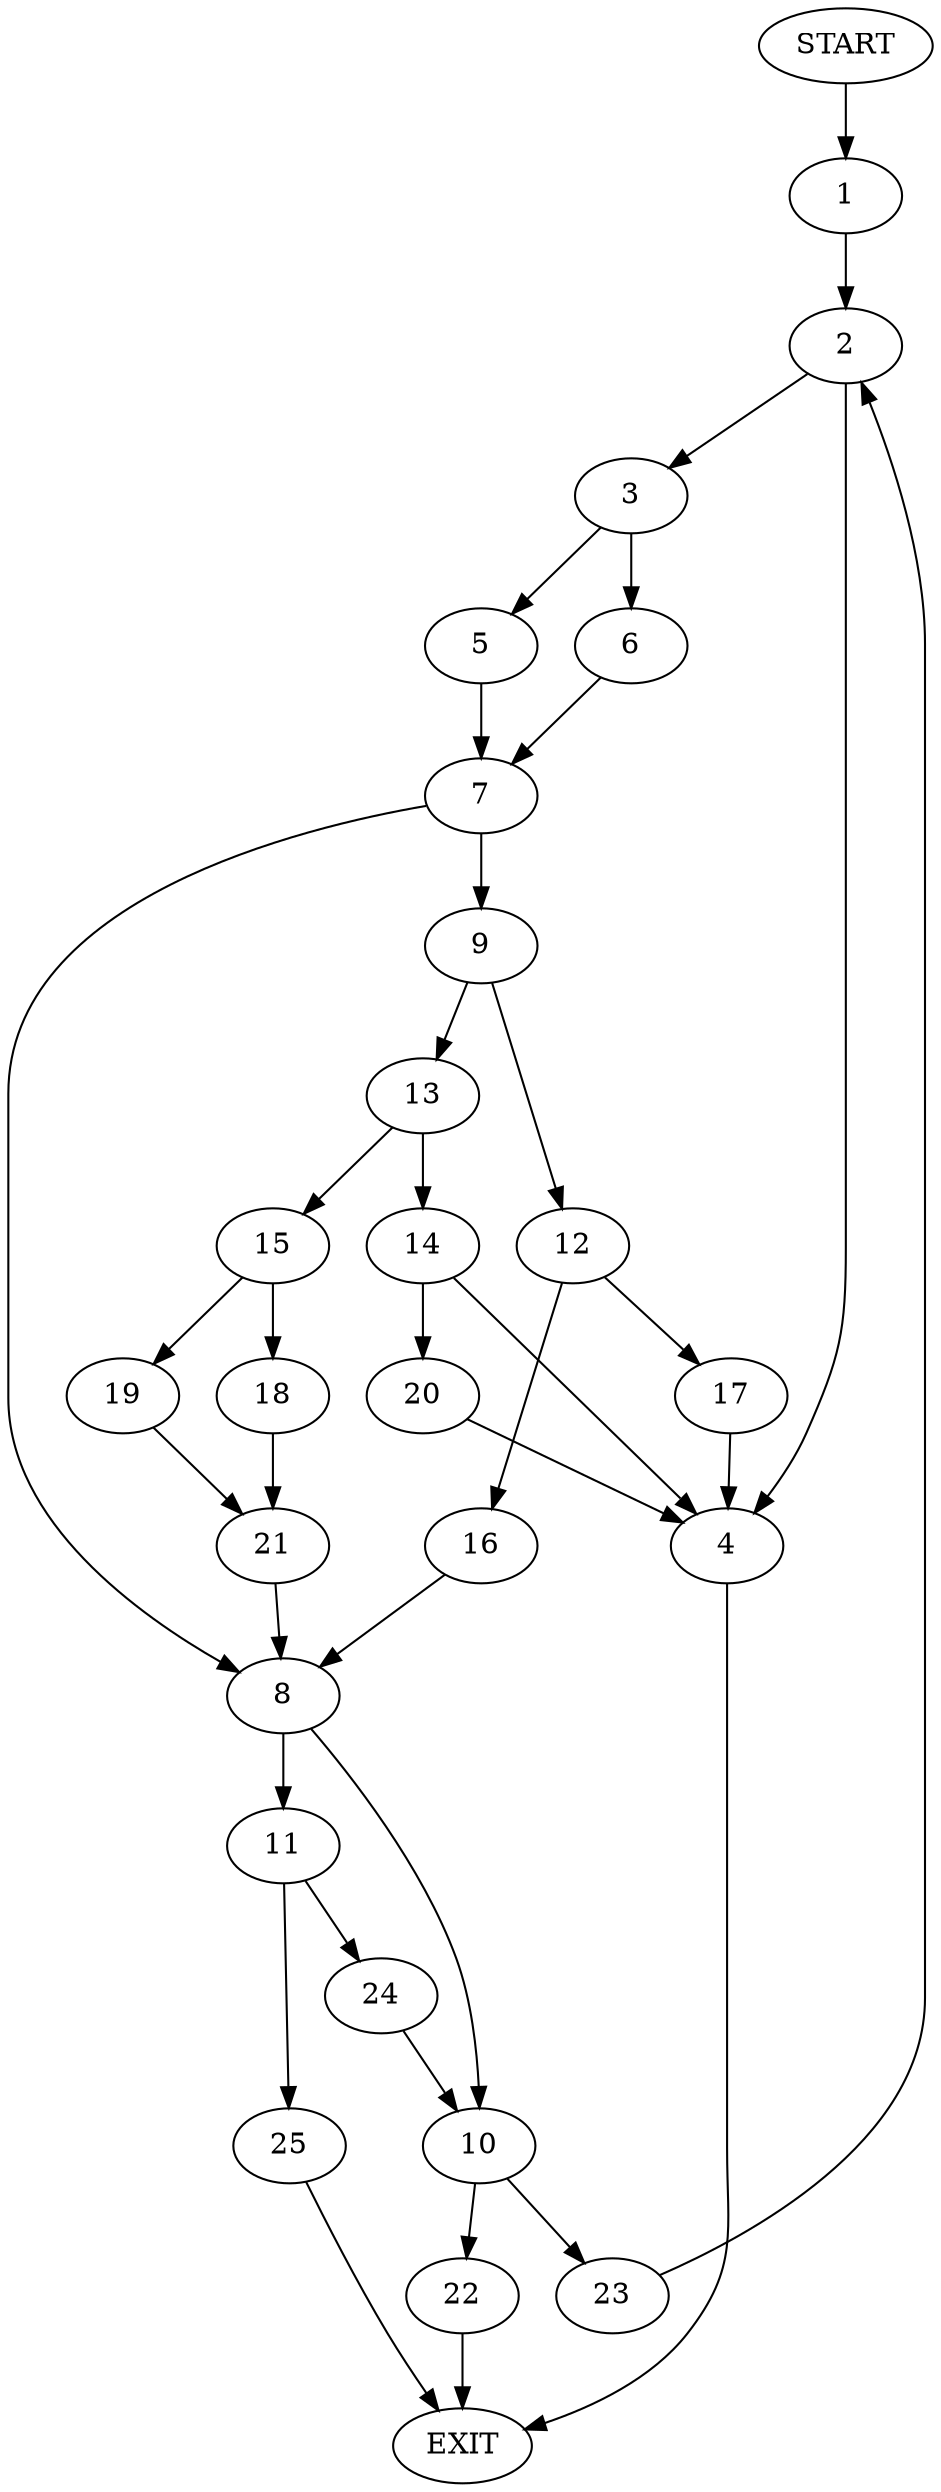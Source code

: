 digraph {
0 [label="START"]
26 [label="EXIT"]
0 -> 1
1 -> 2
2 -> 3
2 -> 4
3 -> 5
3 -> 6
4 -> 26
5 -> 7
6 -> 7
7 -> 8
7 -> 9
8 -> 10
8 -> 11
9 -> 12
9 -> 13
13 -> 14
13 -> 15
12 -> 16
12 -> 17
15 -> 18
15 -> 19
14 -> 20
14 -> 4
20 -> 4
19 -> 21
18 -> 21
21 -> 8
16 -> 8
17 -> 4
10 -> 22
10 -> 23
11 -> 24
11 -> 25
24 -> 10
25 -> 26
22 -> 26
23 -> 2
}
